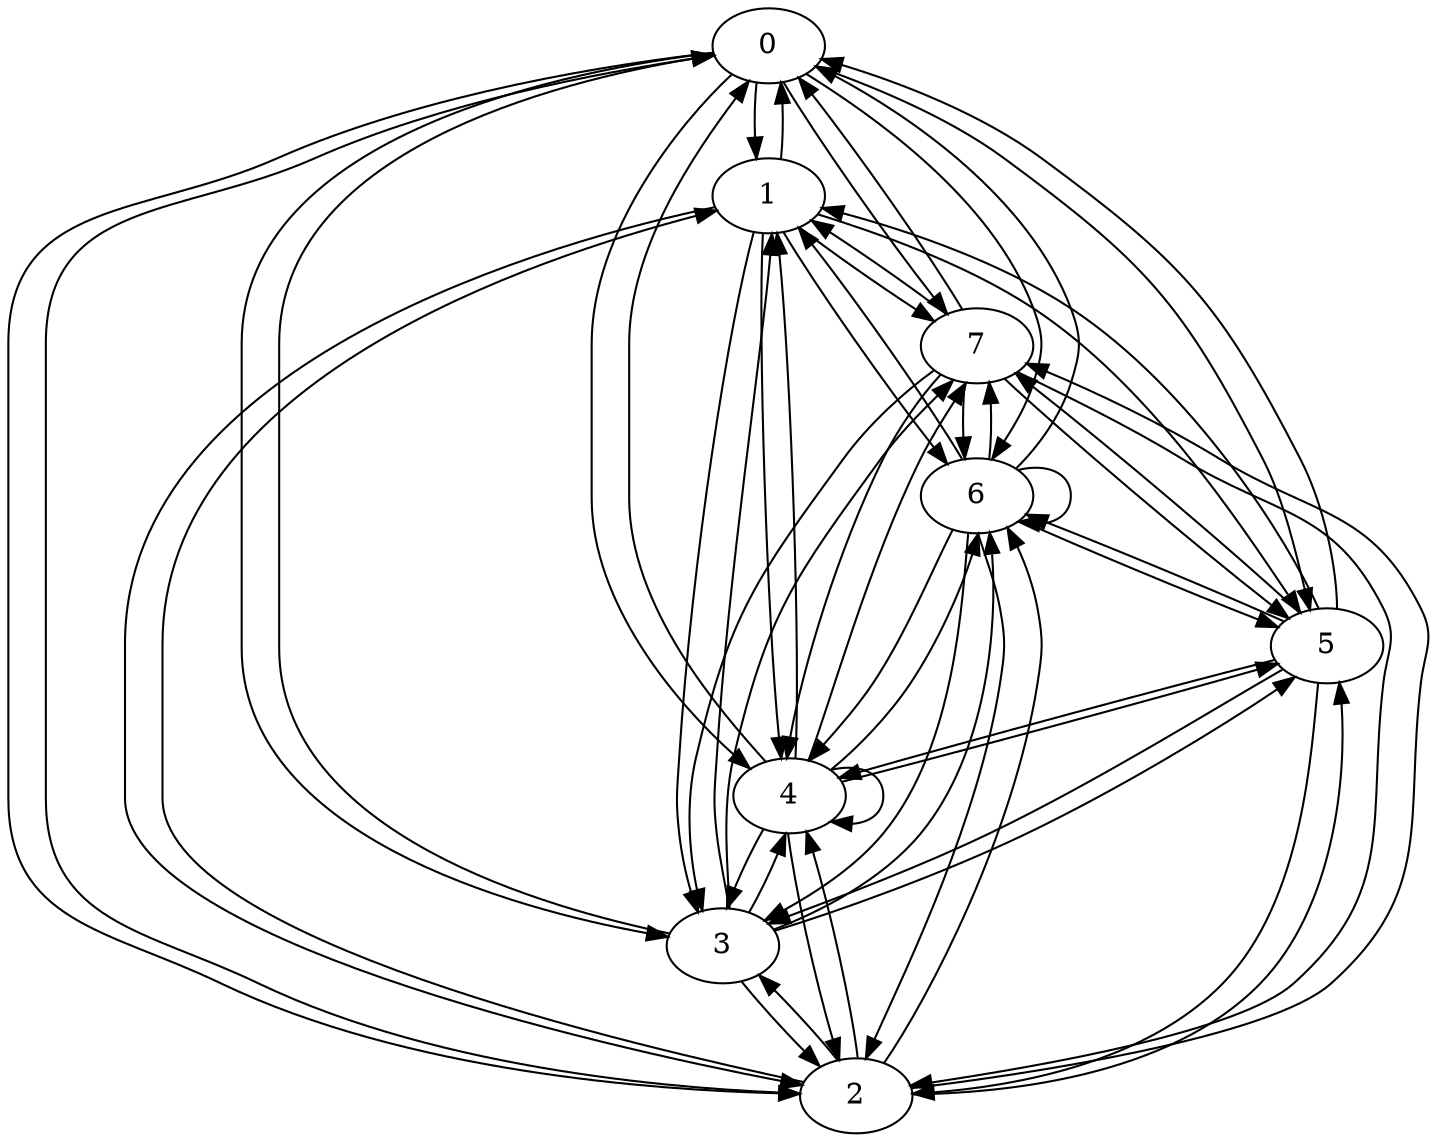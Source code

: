 digraph  {
	0	 [arm="<arms.ArmBernoulli object at 0x7f86aeb48400>"];
	1	 [arm="<arms.ArmBernoulli object at 0x7f86aeb485c0>"];
	0 -> 1;
	2	 [arm="<arms.ArmBernoulli object at 0x7f86aeb48518>"];
	0 -> 2;
	3	 [arm="<arms.ArmBernoulli object at 0x7f86aeb486a0>"];
	0 -> 3;
	4	 [arm="<arms.ArmBernoulli object at 0x7f86aeb48550>"];
	0 -> 4;
	5	 [arm="<arms.ArmBernoulli object at 0x7f86aeb48630>"];
	0 -> 5;
	6	 [arm="<arms.ArmBernoulli object at 0x7f86aeb486d8>"];
	0 -> 6;
	7	 [arm="<arms.ArmBernoulli object at 0x7f86aeb48780>"];
	0 -> 7;
	1 -> 0;
	1 -> 2;
	1 -> 3;
	1 -> 4;
	1 -> 5;
	1 -> 6;
	1 -> 7;
	2 -> 0;
	2 -> 1;
	2 -> 3;
	2 -> 4;
	2 -> 5;
	2 -> 6;
	2 -> 7;
	3 -> 0;
	3 -> 1;
	3 -> 2;
	3 -> 4;
	3 -> 5;
	3 -> 6;
	3 -> 7;
	4 -> 0;
	4 -> 1;
	4 -> 2;
	4 -> 3;
	4 -> 4;
	4 -> 5;
	4 -> 6;
	4 -> 7;
	5 -> 0;
	5 -> 1;
	5 -> 2;
	5 -> 3;
	5 -> 4;
	5 -> 6;
	5 -> 7;
	6 -> 0;
	6 -> 1;
	6 -> 2;
	6 -> 3;
	6 -> 4;
	6 -> 5;
	6 -> 6;
	6 -> 7;
	7 -> 0;
	7 -> 1;
	7 -> 2;
	7 -> 3;
	7 -> 4;
	7 -> 5;
	7 -> 6;
}
